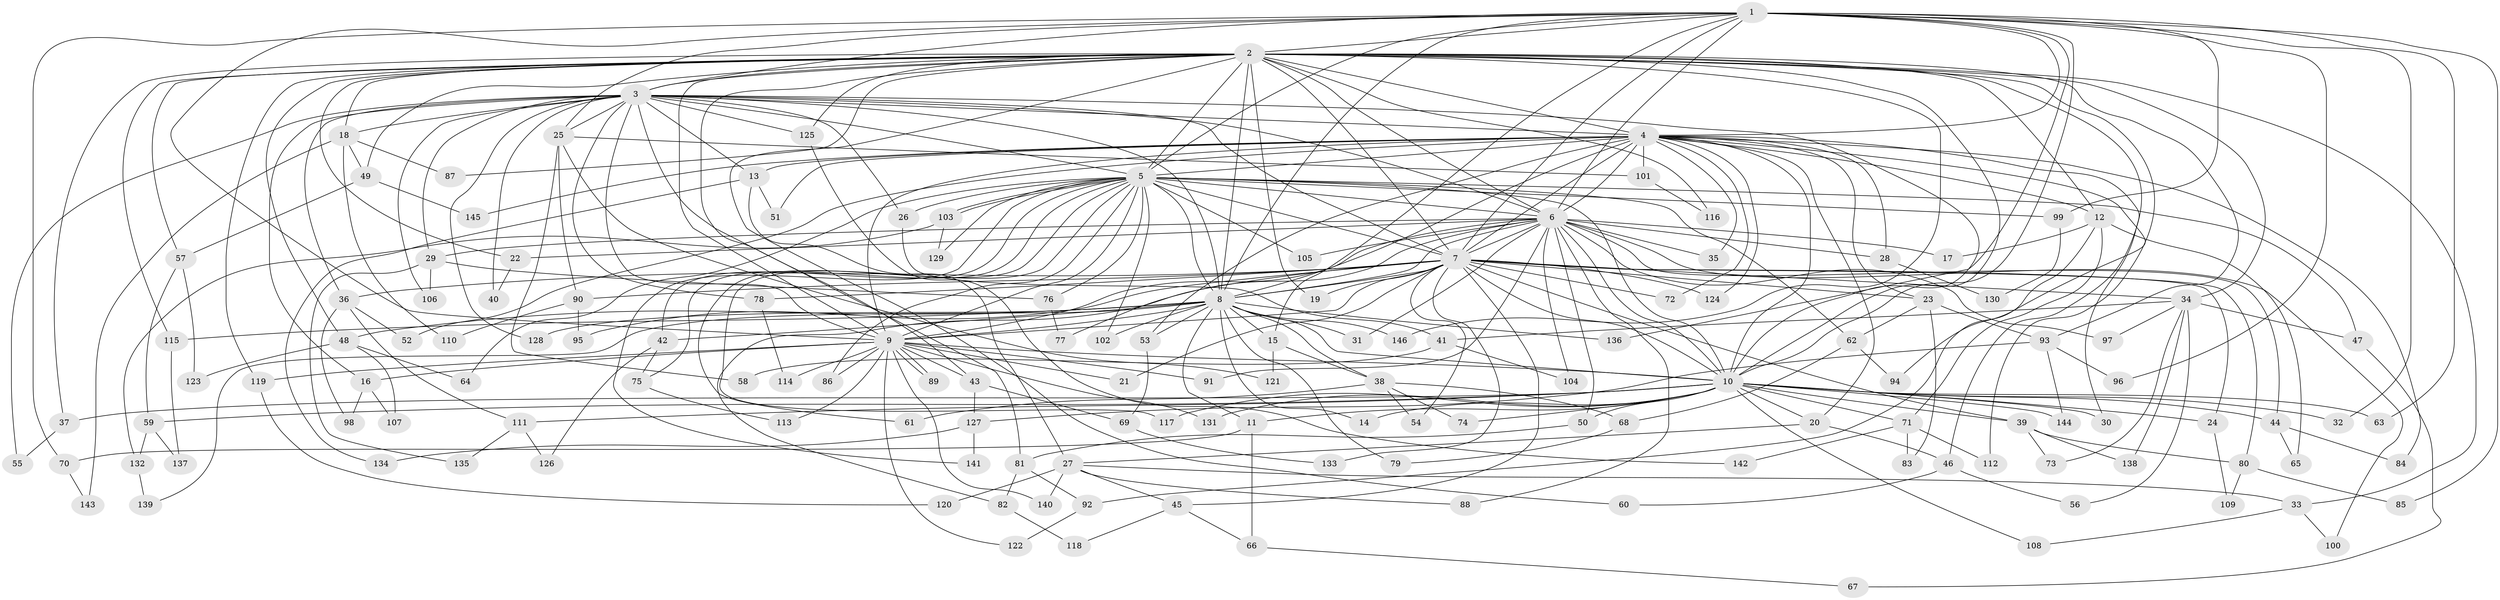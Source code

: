 // coarse degree distribution, {17: 0.009259259259259259, 26: 0.009259259259259259, 25: 0.027777777777777776, 22: 0.037037037037037035, 27: 0.009259259259259259, 5: 0.06481481481481481, 8: 0.018518518518518517, 2: 0.46296296296296297, 4: 0.12037037037037036, 6: 0.018518518518518517, 3: 0.19444444444444445, 7: 0.018518518518518517, 9: 0.009259259259259259}
// Generated by graph-tools (version 1.1) at 2025/23/03/03/25 07:23:36]
// undirected, 146 vertices, 317 edges
graph export_dot {
graph [start="1"]
  node [color=gray90,style=filled];
  1;
  2;
  3;
  4;
  5;
  6;
  7;
  8;
  9;
  10;
  11;
  12;
  13;
  14;
  15;
  16;
  17;
  18;
  19;
  20;
  21;
  22;
  23;
  24;
  25;
  26;
  27;
  28;
  29;
  30;
  31;
  32;
  33;
  34;
  35;
  36;
  37;
  38;
  39;
  40;
  41;
  42;
  43;
  44;
  45;
  46;
  47;
  48;
  49;
  50;
  51;
  52;
  53;
  54;
  55;
  56;
  57;
  58;
  59;
  60;
  61;
  62;
  63;
  64;
  65;
  66;
  67;
  68;
  69;
  70;
  71;
  72;
  73;
  74;
  75;
  76;
  77;
  78;
  79;
  80;
  81;
  82;
  83;
  84;
  85;
  86;
  87;
  88;
  89;
  90;
  91;
  92;
  93;
  94;
  95;
  96;
  97;
  98;
  99;
  100;
  101;
  102;
  103;
  104;
  105;
  106;
  107;
  108;
  109;
  110;
  111;
  112;
  113;
  114;
  115;
  116;
  117;
  118;
  119;
  120;
  121;
  122;
  123;
  124;
  125;
  126;
  127;
  128;
  129;
  130;
  131;
  132;
  133;
  134;
  135;
  136;
  137;
  138;
  139;
  140;
  141;
  142;
  143;
  144;
  145;
  146;
  1 -- 2;
  1 -- 3;
  1 -- 4;
  1 -- 5;
  1 -- 6;
  1 -- 7;
  1 -- 8;
  1 -- 9;
  1 -- 10;
  1 -- 15;
  1 -- 25;
  1 -- 32;
  1 -- 63;
  1 -- 70;
  1 -- 85;
  1 -- 96;
  1 -- 99;
  1 -- 136;
  2 -- 3;
  2 -- 4;
  2 -- 5;
  2 -- 6;
  2 -- 7;
  2 -- 8;
  2 -- 9;
  2 -- 10;
  2 -- 12;
  2 -- 18;
  2 -- 19;
  2 -- 22;
  2 -- 33;
  2 -- 34;
  2 -- 37;
  2 -- 43;
  2 -- 46;
  2 -- 48;
  2 -- 49;
  2 -- 57;
  2 -- 60;
  2 -- 87;
  2 -- 93;
  2 -- 112;
  2 -- 115;
  2 -- 116;
  2 -- 119;
  2 -- 125;
  2 -- 146;
  3 -- 4;
  3 -- 5;
  3 -- 6;
  3 -- 7;
  3 -- 8;
  3 -- 9;
  3 -- 10;
  3 -- 13;
  3 -- 16;
  3 -- 18;
  3 -- 25;
  3 -- 26;
  3 -- 29;
  3 -- 36;
  3 -- 40;
  3 -- 55;
  3 -- 78;
  3 -- 81;
  3 -- 106;
  3 -- 125;
  3 -- 128;
  4 -- 5;
  4 -- 6;
  4 -- 7;
  4 -- 8;
  4 -- 9;
  4 -- 10;
  4 -- 12;
  4 -- 13;
  4 -- 20;
  4 -- 23;
  4 -- 28;
  4 -- 30;
  4 -- 35;
  4 -- 51;
  4 -- 52;
  4 -- 53;
  4 -- 72;
  4 -- 84;
  4 -- 94;
  4 -- 101;
  4 -- 124;
  4 -- 145;
  5 -- 6;
  5 -- 7;
  5 -- 8;
  5 -- 9;
  5 -- 10;
  5 -- 26;
  5 -- 42;
  5 -- 47;
  5 -- 61;
  5 -- 62;
  5 -- 64;
  5 -- 75;
  5 -- 76;
  5 -- 86;
  5 -- 99;
  5 -- 102;
  5 -- 103;
  5 -- 103;
  5 -- 105;
  5 -- 117;
  5 -- 129;
  5 -- 141;
  6 -- 7;
  6 -- 8;
  6 -- 9;
  6 -- 10;
  6 -- 17;
  6 -- 22;
  6 -- 28;
  6 -- 29;
  6 -- 31;
  6 -- 35;
  6 -- 44;
  6 -- 50;
  6 -- 77;
  6 -- 88;
  6 -- 91;
  6 -- 97;
  6 -- 100;
  6 -- 104;
  6 -- 105;
  7 -- 8;
  7 -- 9;
  7 -- 10;
  7 -- 19;
  7 -- 21;
  7 -- 23;
  7 -- 24;
  7 -- 34;
  7 -- 36;
  7 -- 39;
  7 -- 45;
  7 -- 54;
  7 -- 72;
  7 -- 78;
  7 -- 80;
  7 -- 82;
  7 -- 90;
  7 -- 95;
  7 -- 124;
  7 -- 133;
  8 -- 9;
  8 -- 10;
  8 -- 11;
  8 -- 14;
  8 -- 15;
  8 -- 31;
  8 -- 38;
  8 -- 42;
  8 -- 48;
  8 -- 53;
  8 -- 79;
  8 -- 102;
  8 -- 115;
  8 -- 128;
  8 -- 136;
  8 -- 139;
  8 -- 146;
  9 -- 10;
  9 -- 16;
  9 -- 21;
  9 -- 43;
  9 -- 86;
  9 -- 89;
  9 -- 89;
  9 -- 91;
  9 -- 113;
  9 -- 114;
  9 -- 119;
  9 -- 122;
  9 -- 131;
  9 -- 140;
  10 -- 11;
  10 -- 14;
  10 -- 20;
  10 -- 24;
  10 -- 30;
  10 -- 32;
  10 -- 37;
  10 -- 39;
  10 -- 44;
  10 -- 50;
  10 -- 59;
  10 -- 63;
  10 -- 71;
  10 -- 74;
  10 -- 108;
  10 -- 111;
  10 -- 117;
  10 -- 131;
  10 -- 144;
  11 -- 66;
  11 -- 70;
  12 -- 17;
  12 -- 65;
  12 -- 71;
  12 -- 92;
  13 -- 27;
  13 -- 51;
  13 -- 134;
  15 -- 38;
  15 -- 121;
  16 -- 98;
  16 -- 107;
  18 -- 49;
  18 -- 87;
  18 -- 110;
  18 -- 143;
  20 -- 27;
  20 -- 46;
  22 -- 40;
  23 -- 62;
  23 -- 83;
  23 -- 93;
  24 -- 109;
  25 -- 58;
  25 -- 90;
  25 -- 101;
  25 -- 121;
  26 -- 41;
  27 -- 33;
  27 -- 45;
  27 -- 88;
  27 -- 120;
  27 -- 140;
  28 -- 130;
  29 -- 76;
  29 -- 106;
  29 -- 135;
  33 -- 100;
  33 -- 108;
  34 -- 41;
  34 -- 47;
  34 -- 56;
  34 -- 73;
  34 -- 97;
  34 -- 138;
  36 -- 52;
  36 -- 98;
  36 -- 111;
  37 -- 55;
  38 -- 54;
  38 -- 61;
  38 -- 68;
  38 -- 74;
  39 -- 73;
  39 -- 80;
  39 -- 138;
  41 -- 58;
  41 -- 104;
  42 -- 75;
  42 -- 126;
  43 -- 69;
  43 -- 127;
  44 -- 65;
  44 -- 84;
  45 -- 66;
  45 -- 118;
  46 -- 56;
  46 -- 60;
  47 -- 67;
  48 -- 64;
  48 -- 107;
  48 -- 123;
  49 -- 57;
  49 -- 145;
  50 -- 81;
  53 -- 69;
  57 -- 59;
  57 -- 123;
  59 -- 132;
  59 -- 137;
  62 -- 68;
  62 -- 94;
  66 -- 67;
  68 -- 79;
  69 -- 133;
  70 -- 143;
  71 -- 83;
  71 -- 112;
  71 -- 142;
  75 -- 113;
  76 -- 77;
  78 -- 114;
  80 -- 85;
  80 -- 109;
  81 -- 82;
  81 -- 92;
  82 -- 118;
  90 -- 95;
  90 -- 110;
  92 -- 122;
  93 -- 96;
  93 -- 127;
  93 -- 144;
  99 -- 130;
  101 -- 116;
  103 -- 129;
  103 -- 132;
  111 -- 126;
  111 -- 135;
  115 -- 137;
  119 -- 120;
  125 -- 142;
  127 -- 134;
  127 -- 141;
  132 -- 139;
}
